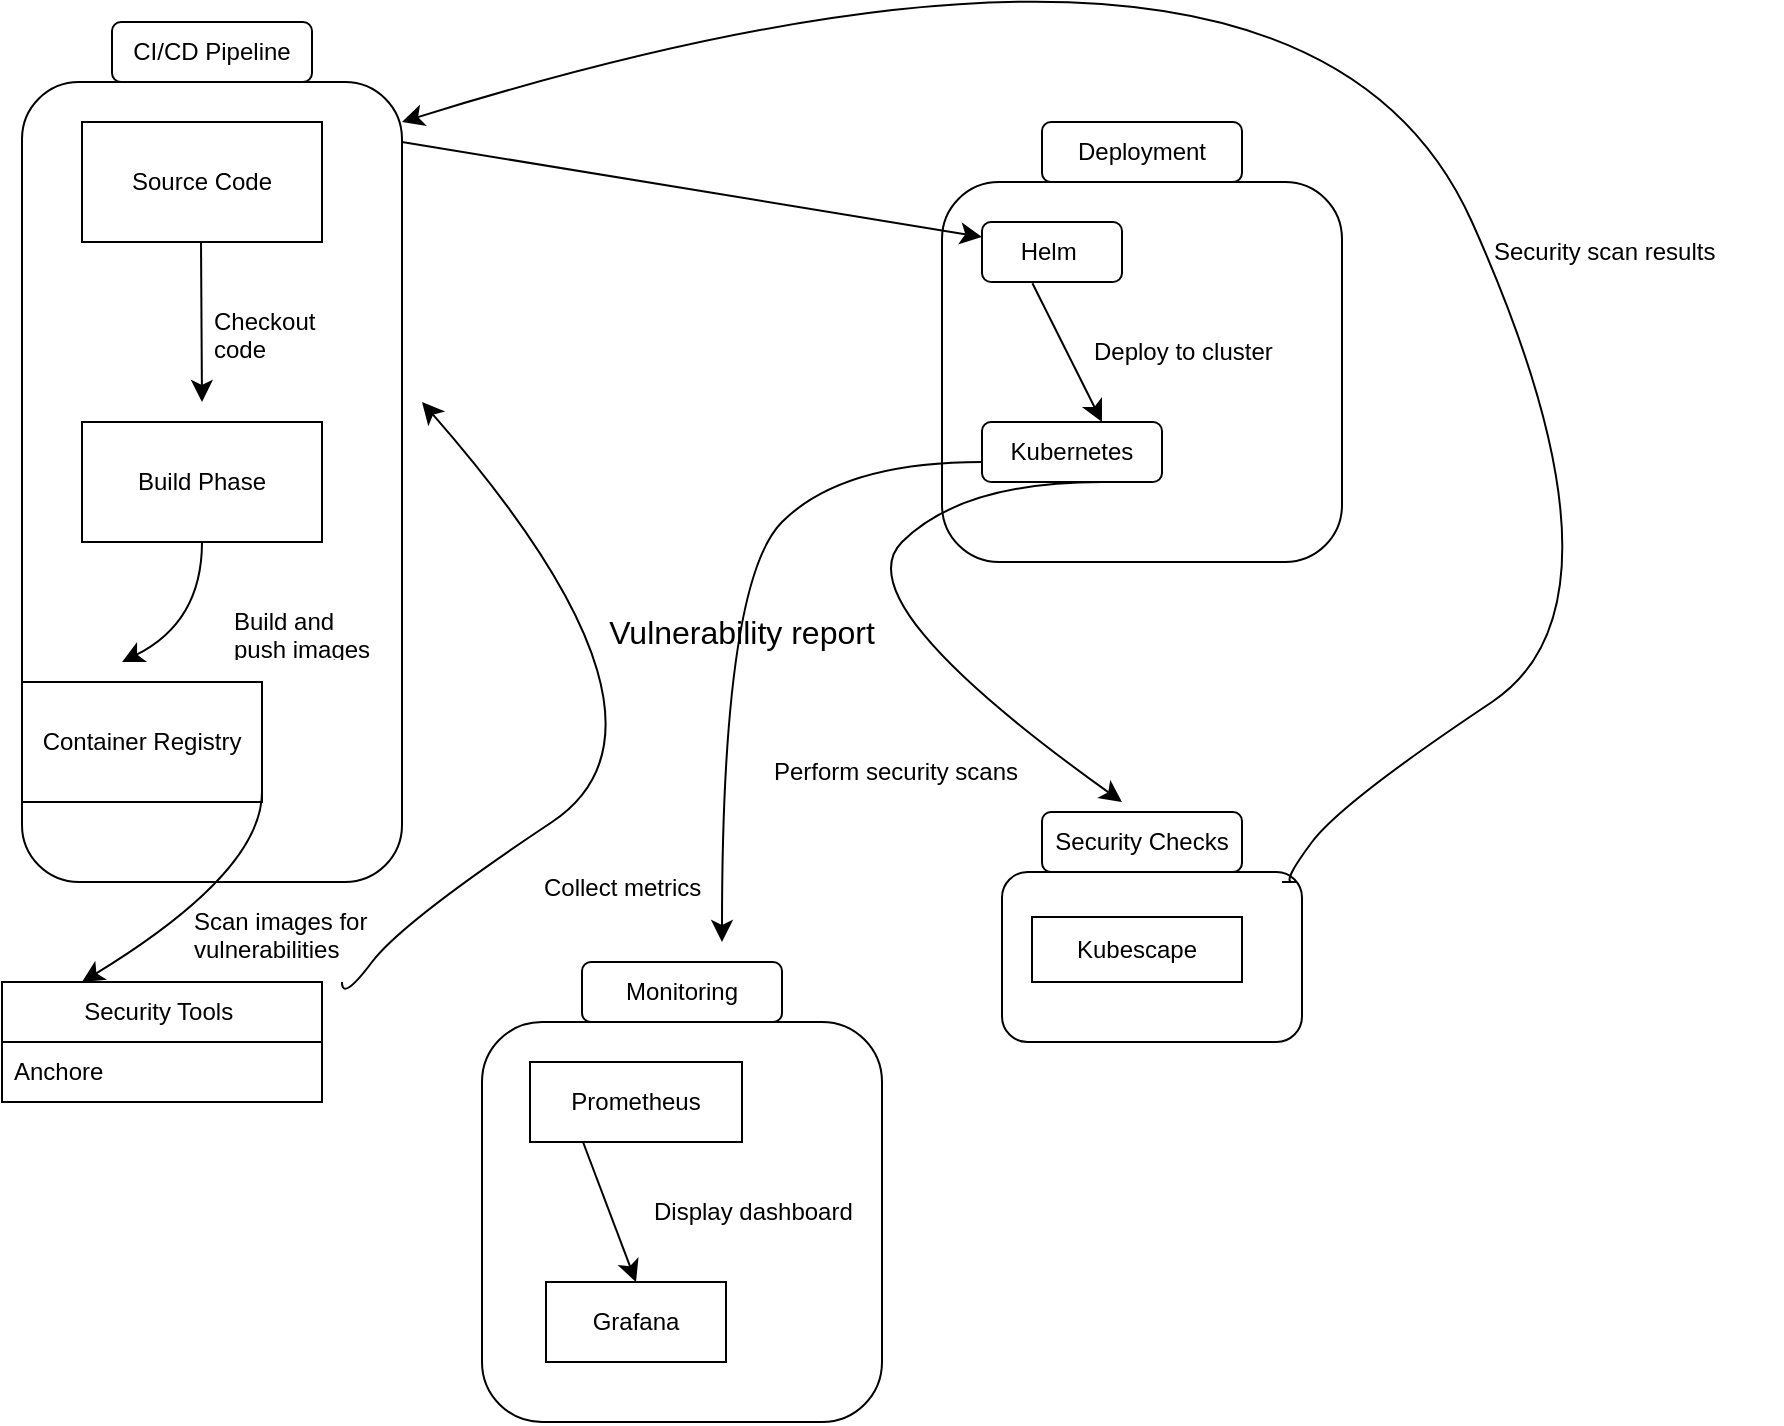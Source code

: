 <mxfile version="23.1.4" type="github">
  <diagram id="C5RBs43oDa-KdzZeNtuy" name="Page-1">
    <mxGraphModel dx="728" dy="362" grid="1" gridSize="10" guides="1" tooltips="1" connect="1" arrows="1" fold="1" page="1" pageScale="1" pageWidth="827" pageHeight="1169" math="0" shadow="0">
      <root>
        <mxCell id="WIyWlLk6GJQsqaUBKTNV-0" />
        <mxCell id="WIyWlLk6GJQsqaUBKTNV-1" parent="WIyWlLk6GJQsqaUBKTNV-0" />
        <mxCell id="WIyWlLk6GJQsqaUBKTNV-3" value="" style="rounded=1;whiteSpace=wrap;html=1;fontSize=12;glass=0;strokeWidth=1;shadow=0;" parent="WIyWlLk6GJQsqaUBKTNV-1" vertex="1">
          <mxGeometry x="160" y="80" width="190" height="400" as="geometry" />
        </mxCell>
        <mxCell id="H2ZgLZ4UrcPUCEZnLMDw-0" value="Source Code" style="rounded=0;whiteSpace=wrap;html=1;" vertex="1" parent="WIyWlLk6GJQsqaUBKTNV-1">
          <mxGeometry x="190" y="100" width="120" height="60" as="geometry" />
        </mxCell>
        <mxCell id="H2ZgLZ4UrcPUCEZnLMDw-1" value="" style="endArrow=classic;html=1;rounded=0;fontSize=12;startSize=8;endSize=8;" edge="1" parent="WIyWlLk6GJQsqaUBKTNV-1">
          <mxGeometry width="50" height="50" relative="1" as="geometry">
            <mxPoint x="249.5" y="160" as="sourcePoint" />
            <mxPoint x="250" y="240" as="targetPoint" />
          </mxGeometry>
        </mxCell>
        <mxCell id="H2ZgLZ4UrcPUCEZnLMDw-2" value="Build Phase" style="rounded=0;whiteSpace=wrap;html=1;" vertex="1" parent="WIyWlLk6GJQsqaUBKTNV-1">
          <mxGeometry x="190" y="250" width="120" height="60" as="geometry" />
        </mxCell>
        <mxCell id="H2ZgLZ4UrcPUCEZnLMDw-3" value="" style="curved=1;endArrow=classic;html=1;rounded=0;fontSize=12;startSize=8;endSize=8;" edge="1" parent="WIyWlLk6GJQsqaUBKTNV-1" source="H2ZgLZ4UrcPUCEZnLMDw-2">
          <mxGeometry width="50" height="50" relative="1" as="geometry">
            <mxPoint x="280" y="380" as="sourcePoint" />
            <mxPoint x="210" y="370" as="targetPoint" />
            <Array as="points">
              <mxPoint x="250" y="350" />
            </Array>
          </mxGeometry>
        </mxCell>
        <mxCell id="H2ZgLZ4UrcPUCEZnLMDw-4" value="Container Registry" style="rounded=0;whiteSpace=wrap;html=1;" vertex="1" parent="WIyWlLk6GJQsqaUBKTNV-1">
          <mxGeometry x="160" y="380" width="120" height="60" as="geometry" />
        </mxCell>
        <mxCell id="H2ZgLZ4UrcPUCEZnLMDw-5" value="Build and push images" style="text;strokeColor=none;fillColor=none;align=left;verticalAlign=middle;spacingLeft=4;spacingRight=4;overflow=hidden;points=[[0,0.5],[1,0.5]];portConstraint=eastwest;rotatable=0;whiteSpace=wrap;html=1;" vertex="1" parent="WIyWlLk6GJQsqaUBKTNV-1">
          <mxGeometry x="260" y="340" width="80" height="30" as="geometry" />
        </mxCell>
        <mxCell id="H2ZgLZ4UrcPUCEZnLMDw-6" value="Checkout code" style="text;strokeColor=none;fillColor=none;align=left;verticalAlign=middle;spacingLeft=4;spacingRight=4;overflow=hidden;points=[[0,0.5],[1,0.5]];portConstraint=eastwest;rotatable=0;whiteSpace=wrap;html=1;" vertex="1" parent="WIyWlLk6GJQsqaUBKTNV-1">
          <mxGeometry x="250" y="190" width="80" height="30" as="geometry" />
        </mxCell>
        <mxCell id="H2ZgLZ4UrcPUCEZnLMDw-10" value="" style="curved=1;endArrow=classic;html=1;rounded=0;fontSize=12;startSize=8;endSize=8;entryX=0.25;entryY=0;entryDx=0;entryDy=0;" edge="1" parent="WIyWlLk6GJQsqaUBKTNV-1" target="H2ZgLZ4UrcPUCEZnLMDw-12">
          <mxGeometry width="50" height="50" relative="1" as="geometry">
            <mxPoint x="280" y="435" as="sourcePoint" />
            <mxPoint x="240" y="495" as="targetPoint" />
            <Array as="points">
              <mxPoint x="280" y="475" />
            </Array>
          </mxGeometry>
        </mxCell>
        <mxCell id="H2ZgLZ4UrcPUCEZnLMDw-12" value="Security Tools&amp;nbsp;" style="swimlane;fontStyle=0;childLayout=stackLayout;horizontal=1;startSize=30;horizontalStack=0;resizeParent=1;resizeParentMax=0;resizeLast=0;collapsible=1;marginBottom=0;whiteSpace=wrap;html=1;" vertex="1" parent="WIyWlLk6GJQsqaUBKTNV-1">
          <mxGeometry x="150" y="530" width="160" height="60" as="geometry" />
        </mxCell>
        <mxCell id="H2ZgLZ4UrcPUCEZnLMDw-13" value="Anchore" style="text;strokeColor=none;fillColor=none;align=left;verticalAlign=middle;spacingLeft=4;spacingRight=4;overflow=hidden;points=[[0,0.5],[1,0.5]];portConstraint=eastwest;rotatable=0;whiteSpace=wrap;html=1;" vertex="1" parent="H2ZgLZ4UrcPUCEZnLMDw-12">
          <mxGeometry y="30" width="160" height="30" as="geometry" />
        </mxCell>
        <mxCell id="H2ZgLZ4UrcPUCEZnLMDw-16" value="" style="curved=1;endArrow=classic;html=1;rounded=0;fontSize=12;startSize=8;endSize=8;" edge="1" parent="WIyWlLk6GJQsqaUBKTNV-1">
          <mxGeometry width="50" height="50" relative="1" as="geometry">
            <mxPoint x="320" y="530" as="sourcePoint" />
            <mxPoint x="360" y="240" as="targetPoint" />
            <Array as="points">
              <mxPoint x="320" y="540" />
              <mxPoint x="350" y="500" />
              <mxPoint x="500" y="400" />
            </Array>
          </mxGeometry>
        </mxCell>
        <mxCell id="H2ZgLZ4UrcPUCEZnLMDw-17" value="Vulnerability report&lt;br&gt;" style="text;html=1;align=center;verticalAlign=middle;whiteSpace=wrap;rounded=0;;fontSize=16;" vertex="1" parent="WIyWlLk6GJQsqaUBKTNV-1">
          <mxGeometry x="450" y="340" width="140" height="30" as="geometry" />
        </mxCell>
        <mxCell id="H2ZgLZ4UrcPUCEZnLMDw-20" value="CI/CD Pipeline" style="rounded=1;whiteSpace=wrap;html=1;" vertex="1" parent="WIyWlLk6GJQsqaUBKTNV-1">
          <mxGeometry x="205" y="50" width="100" height="30" as="geometry" />
        </mxCell>
        <mxCell id="H2ZgLZ4UrcPUCEZnLMDw-22" value="" style="rounded=1;whiteSpace=wrap;html=1;fontSize=12;glass=0;strokeWidth=1;shadow=0;" vertex="1" parent="WIyWlLk6GJQsqaUBKTNV-1">
          <mxGeometry x="620" y="130" width="200" height="190" as="geometry" />
        </mxCell>
        <mxCell id="H2ZgLZ4UrcPUCEZnLMDw-23" value="Helm&amp;nbsp;" style="rounded=1;whiteSpace=wrap;html=1;" vertex="1" parent="WIyWlLk6GJQsqaUBKTNV-1">
          <mxGeometry x="640" y="150" width="70" height="30" as="geometry" />
        </mxCell>
        <mxCell id="H2ZgLZ4UrcPUCEZnLMDw-24" value="Kubernetes" style="rounded=1;whiteSpace=wrap;html=1;" vertex="1" parent="WIyWlLk6GJQsqaUBKTNV-1">
          <mxGeometry x="640" y="250" width="90" height="30" as="geometry" />
        </mxCell>
        <mxCell id="H2ZgLZ4UrcPUCEZnLMDw-25" value="" style="endArrow=classic;html=1;rounded=0;fontSize=12;startSize=8;endSize=8;exitX=0.36;exitY=1.02;exitDx=0;exitDy=0;exitPerimeter=0;" edge="1" parent="WIyWlLk6GJQsqaUBKTNV-1" source="H2ZgLZ4UrcPUCEZnLMDw-23">
          <mxGeometry width="50" height="50" relative="1" as="geometry">
            <mxPoint x="670" y="190" as="sourcePoint" />
            <mxPoint x="700" y="250" as="targetPoint" />
          </mxGeometry>
        </mxCell>
        <mxCell id="H2ZgLZ4UrcPUCEZnLMDw-27" value="Deploy to cluster&amp;nbsp;" style="text;strokeColor=none;fillColor=none;align=left;verticalAlign=middle;spacingLeft=4;spacingRight=4;overflow=hidden;points=[[0,0.5],[1,0.5]];portConstraint=eastwest;rotatable=0;whiteSpace=wrap;html=1;" vertex="1" parent="WIyWlLk6GJQsqaUBKTNV-1">
          <mxGeometry x="690" y="200" width="120" height="30" as="geometry" />
        </mxCell>
        <mxCell id="H2ZgLZ4UrcPUCEZnLMDw-28" value="Deployment" style="rounded=1;whiteSpace=wrap;html=1;" vertex="1" parent="WIyWlLk6GJQsqaUBKTNV-1">
          <mxGeometry x="670" y="100" width="100" height="30" as="geometry" />
        </mxCell>
        <mxCell id="H2ZgLZ4UrcPUCEZnLMDw-29" value="" style="endArrow=classic;html=1;rounded=0;fontSize=12;startSize=8;endSize=8;entryX=0;entryY=0.25;entryDx=0;entryDy=0;" edge="1" parent="WIyWlLk6GJQsqaUBKTNV-1" target="H2ZgLZ4UrcPUCEZnLMDw-23">
          <mxGeometry width="50" height="50" relative="1" as="geometry">
            <mxPoint x="350" y="110" as="sourcePoint" />
            <mxPoint x="400" y="60" as="targetPoint" />
          </mxGeometry>
        </mxCell>
        <mxCell id="H2ZgLZ4UrcPUCEZnLMDw-30" value="" style="rounded=1;whiteSpace=wrap;html=1;fontSize=12;glass=0;strokeWidth=1;shadow=0;" vertex="1" parent="WIyWlLk6GJQsqaUBKTNV-1">
          <mxGeometry x="390" y="550" width="200" height="200" as="geometry" />
        </mxCell>
        <mxCell id="H2ZgLZ4UrcPUCEZnLMDw-31" value="Monitoring" style="rounded=1;whiteSpace=wrap;html=1;" vertex="1" parent="WIyWlLk6GJQsqaUBKTNV-1">
          <mxGeometry x="440" y="520" width="100" height="30" as="geometry" />
        </mxCell>
        <mxCell id="H2ZgLZ4UrcPUCEZnLMDw-34" value="Scan images for vulnerabilities" style="text;strokeColor=none;fillColor=none;align=left;verticalAlign=middle;spacingLeft=4;spacingRight=4;overflow=hidden;points=[[0,0.5],[1,0.5]];portConstraint=eastwest;rotatable=0;whiteSpace=wrap;html=1;" vertex="1" parent="WIyWlLk6GJQsqaUBKTNV-1">
          <mxGeometry x="240" y="490" width="150" height="30" as="geometry" />
        </mxCell>
        <mxCell id="H2ZgLZ4UrcPUCEZnLMDw-35" value="Prometheus" style="rounded=0;whiteSpace=wrap;html=1;" vertex="1" parent="WIyWlLk6GJQsqaUBKTNV-1">
          <mxGeometry x="414" y="570" width="106" height="40" as="geometry" />
        </mxCell>
        <mxCell id="H2ZgLZ4UrcPUCEZnLMDw-36" value="Grafana" style="rounded=0;whiteSpace=wrap;html=1;" vertex="1" parent="WIyWlLk6GJQsqaUBKTNV-1">
          <mxGeometry x="422" y="680" width="90" height="40" as="geometry" />
        </mxCell>
        <mxCell id="H2ZgLZ4UrcPUCEZnLMDw-37" value="" style="endArrow=classic;html=1;rounded=0;fontSize=12;startSize=8;endSize=8;entryX=0.5;entryY=0;entryDx=0;entryDy=0;exitX=0.25;exitY=1;exitDx=0;exitDy=0;" edge="1" parent="WIyWlLk6GJQsqaUBKTNV-1" source="H2ZgLZ4UrcPUCEZnLMDw-35" target="H2ZgLZ4UrcPUCEZnLMDw-36">
          <mxGeometry width="50" height="50" relative="1" as="geometry">
            <mxPoint x="422" y="660" as="sourcePoint" />
            <mxPoint x="472" y="610" as="targetPoint" />
          </mxGeometry>
        </mxCell>
        <mxCell id="H2ZgLZ4UrcPUCEZnLMDw-38" value="Display dashboard" style="text;strokeColor=none;fillColor=none;align=left;verticalAlign=middle;spacingLeft=4;spacingRight=4;overflow=hidden;points=[[0,0.5],[1,0.5]];portConstraint=eastwest;rotatable=0;whiteSpace=wrap;html=1;" vertex="1" parent="WIyWlLk6GJQsqaUBKTNV-1">
          <mxGeometry x="470" y="630" width="170" height="30" as="geometry" />
        </mxCell>
        <mxCell id="H2ZgLZ4UrcPUCEZnLMDw-39" value="" style="rounded=1;whiteSpace=wrap;html=1;" vertex="1" parent="WIyWlLk6GJQsqaUBKTNV-1">
          <mxGeometry x="650" y="475" width="150" height="85" as="geometry" />
        </mxCell>
        <mxCell id="H2ZgLZ4UrcPUCEZnLMDw-40" value="Kubescape" style="rounded=0;whiteSpace=wrap;html=1;" vertex="1" parent="WIyWlLk6GJQsqaUBKTNV-1">
          <mxGeometry x="665" y="497.5" width="105" height="32.5" as="geometry" />
        </mxCell>
        <mxCell id="H2ZgLZ4UrcPUCEZnLMDw-41" value="Security Checks" style="rounded=1;whiteSpace=wrap;html=1;" vertex="1" parent="WIyWlLk6GJQsqaUBKTNV-1">
          <mxGeometry x="670" y="445" width="100" height="30" as="geometry" />
        </mxCell>
        <mxCell id="H2ZgLZ4UrcPUCEZnLMDw-43" value="" style="curved=1;endArrow=classic;html=1;rounded=0;fontSize=12;startSize=8;endSize=8;" edge="1" parent="WIyWlLk6GJQsqaUBKTNV-1">
          <mxGeometry width="50" height="50" relative="1" as="geometry">
            <mxPoint x="700" y="280" as="sourcePoint" />
            <mxPoint x="710" y="440" as="targetPoint" />
            <Array as="points">
              <mxPoint x="630" y="280" />
              <mxPoint x="570" y="340" />
            </Array>
          </mxGeometry>
        </mxCell>
        <mxCell id="H2ZgLZ4UrcPUCEZnLMDw-44" value="" style="curved=1;endArrow=classic;html=1;rounded=0;fontSize=12;startSize=8;endSize=8;" edge="1" parent="WIyWlLk6GJQsqaUBKTNV-1">
          <mxGeometry width="50" height="50" relative="1" as="geometry">
            <mxPoint x="640" y="270" as="sourcePoint" />
            <mxPoint x="510" y="510" as="targetPoint" />
            <Array as="points">
              <mxPoint x="570" y="270" />
              <mxPoint x="510" y="330" />
            </Array>
          </mxGeometry>
        </mxCell>
        <mxCell id="H2ZgLZ4UrcPUCEZnLMDw-45" value="Collect metrics" style="text;strokeColor=none;fillColor=none;align=left;verticalAlign=middle;spacingLeft=4;spacingRight=4;overflow=hidden;points=[[0,0.5],[1,0.5]];portConstraint=eastwest;rotatable=0;whiteSpace=wrap;html=1;" vertex="1" parent="WIyWlLk6GJQsqaUBKTNV-1">
          <mxGeometry x="415" y="467.5" width="150" height="30" as="geometry" />
        </mxCell>
        <mxCell id="H2ZgLZ4UrcPUCEZnLMDw-46" value="Perform security scans" style="text;strokeColor=none;fillColor=none;align=left;verticalAlign=middle;spacingLeft=4;spacingRight=4;overflow=hidden;points=[[0,0.5],[1,0.5]];portConstraint=eastwest;rotatable=0;whiteSpace=wrap;html=1;" vertex="1" parent="WIyWlLk6GJQsqaUBKTNV-1">
          <mxGeometry x="530" y="410" width="150" height="30" as="geometry" />
        </mxCell>
        <mxCell id="H2ZgLZ4UrcPUCEZnLMDw-47" value="" style="curved=1;endArrow=classic;html=1;rounded=0;fontSize=12;startSize=8;endSize=8;entryX=1;entryY=0.05;entryDx=0;entryDy=0;entryPerimeter=0;" edge="1" parent="WIyWlLk6GJQsqaUBKTNV-1" target="WIyWlLk6GJQsqaUBKTNV-3">
          <mxGeometry width="50" height="50" relative="1" as="geometry">
            <mxPoint x="790" y="480" as="sourcePoint" />
            <mxPoint x="830" y="180" as="targetPoint" />
            <Array as="points">
              <mxPoint x="800" y="480" />
              <mxPoint x="790" y="480" />
              <mxPoint x="820" y="440" />
              <mxPoint x="970" y="340" />
              <mxPoint x="800" y="-40" />
            </Array>
          </mxGeometry>
        </mxCell>
        <mxCell id="H2ZgLZ4UrcPUCEZnLMDw-48" value="Security scan results&amp;nbsp;&lt;br&gt;" style="text;strokeColor=none;fillColor=none;align=left;verticalAlign=middle;spacingLeft=4;spacingRight=4;overflow=hidden;points=[[0,0.5],[1,0.5]];portConstraint=eastwest;rotatable=0;whiteSpace=wrap;html=1;" vertex="1" parent="WIyWlLk6GJQsqaUBKTNV-1">
          <mxGeometry x="890" y="150" width="150" height="30" as="geometry" />
        </mxCell>
      </root>
    </mxGraphModel>
  </diagram>
</mxfile>
